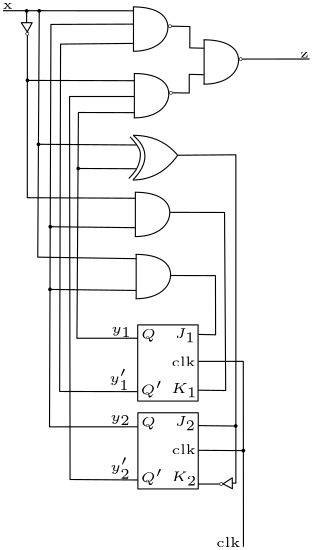 <?xml version="1.0"?>
<!DOCTYPE ipe SYSTEM "ipe.dtd">
<ipe version="70218" creator="Ipe 7.2.28">
<info created="D:20241115194341" modified="D:20241115201315"/>
<ipestyle name="basic">
<symbol name="arrow/arc(spx)">
<path stroke="sym-stroke" fill="sym-stroke" pen="sym-pen">
0 0 m
-1 0.333 l
-1 -0.333 l
h
</path>
</symbol>
<symbol name="arrow/farc(spx)">
<path stroke="sym-stroke" fill="white" pen="sym-pen">
0 0 m
-1 0.333 l
-1 -0.333 l
h
</path>
</symbol>
<symbol name="arrow/ptarc(spx)">
<path stroke="sym-stroke" fill="sym-stroke" pen="sym-pen">
0 0 m
-1 0.333 l
-0.8 0 l
-1 -0.333 l
h
</path>
</symbol>
<symbol name="arrow/fptarc(spx)">
<path stroke="sym-stroke" fill="white" pen="sym-pen">
0 0 m
-1 0.333 l
-0.8 0 l
-1 -0.333 l
h
</path>
</symbol>
<symbol name="mark/circle(sx)" transformations="translations">
<path fill="sym-stroke">
0.6 0 0 0.6 0 0 e
0.4 0 0 0.4 0 0 e
</path>
</symbol>
<symbol name="mark/disk(sx)" transformations="translations">
<path fill="sym-stroke">
0.6 0 0 0.6 0 0 e
</path>
</symbol>
<symbol name="mark/fdisk(sfx)" transformations="translations">
<group>
<path fill="sym-fill">
0.5 0 0 0.5 0 0 e
</path>
<path fill="sym-stroke" fillrule="eofill">
0.6 0 0 0.6 0 0 e
0.4 0 0 0.4 0 0 e
</path>
</group>
</symbol>
<symbol name="mark/box(sx)" transformations="translations">
<path fill="sym-stroke" fillrule="eofill">
-0.6 -0.6 m
0.6 -0.6 l
0.6 0.6 l
-0.6 0.6 l
h
-0.4 -0.4 m
0.4 -0.4 l
0.4 0.4 l
-0.4 0.4 l
h
</path>
</symbol>
<symbol name="mark/square(sx)" transformations="translations">
<path fill="sym-stroke">
-0.6 -0.6 m
0.6 -0.6 l
0.6 0.6 l
-0.6 0.6 l
h
</path>
</symbol>
<symbol name="mark/fsquare(sfx)" transformations="translations">
<group>
<path fill="sym-fill">
-0.5 -0.5 m
0.5 -0.5 l
0.5 0.5 l
-0.5 0.5 l
h
</path>
<path fill="sym-stroke" fillrule="eofill">
-0.6 -0.6 m
0.6 -0.6 l
0.6 0.6 l
-0.6 0.6 l
h
-0.4 -0.4 m
0.4 -0.4 l
0.4 0.4 l
-0.4 0.4 l
h
</path>
</group>
</symbol>
<symbol name="mark/cross(sx)" transformations="translations">
<group>
<path fill="sym-stroke">
-0.43 -0.57 m
0.57 0.43 l
0.43 0.57 l
-0.57 -0.43 l
h
</path>
<path fill="sym-stroke">
-0.43 0.57 m
0.57 -0.43 l
0.43 -0.57 l
-0.57 0.43 l
h
</path>
</group>
</symbol>
<symbol name="arrow/fnormal(spx)">
<path stroke="sym-stroke" fill="white" pen="sym-pen">
0 0 m
-1 0.333 l
-1 -0.333 l
h
</path>
</symbol>
<symbol name="arrow/pointed(spx)">
<path stroke="sym-stroke" fill="sym-stroke" pen="sym-pen">
0 0 m
-1 0.333 l
-0.8 0 l
-1 -0.333 l
h
</path>
</symbol>
<symbol name="arrow/fpointed(spx)">
<path stroke="sym-stroke" fill="white" pen="sym-pen">
0 0 m
-1 0.333 l
-0.8 0 l
-1 -0.333 l
h
</path>
</symbol>
<symbol name="arrow/linear(spx)">
<path stroke="sym-stroke" pen="sym-pen">
-1 0.333 m
0 0 l
-1 -0.333 l
</path>
</symbol>
<symbol name="arrow/fdouble(spx)">
<path stroke="sym-stroke" fill="white" pen="sym-pen">
0 0 m
-1 0.333 l
-1 -0.333 l
h
-1 0 m
-2 0.333 l
-2 -0.333 l
h
</path>
</symbol>
<symbol name="arrow/double(spx)">
<path stroke="sym-stroke" fill="sym-stroke" pen="sym-pen">
0 0 m
-1 0.333 l
-1 -0.333 l
h
-1 0 m
-2 0.333 l
-2 -0.333 l
h
</path>
</symbol>
<symbol name="arrow/mid-normal(spx)">
<path stroke="sym-stroke" fill="sym-stroke" pen="sym-pen">
0.5 0 m
-0.5 0.333 l
-0.5 -0.333 l
h
</path>
</symbol>
<symbol name="arrow/mid-fnormal(spx)">
<path stroke="sym-stroke" fill="white" pen="sym-pen">
0.5 0 m
-0.5 0.333 l
-0.5 -0.333 l
h
</path>
</symbol>
<symbol name="arrow/mid-pointed(spx)">
<path stroke="sym-stroke" fill="sym-stroke" pen="sym-pen">
0.5 0 m
-0.5 0.333 l
-0.3 0 l
-0.5 -0.333 l
h
</path>
</symbol>
<symbol name="arrow/mid-fpointed(spx)">
<path stroke="sym-stroke" fill="white" pen="sym-pen">
0.5 0 m
-0.5 0.333 l
-0.3 0 l
-0.5 -0.333 l
h
</path>
</symbol>
<symbol name="arrow/mid-double(spx)">
<path stroke="sym-stroke" fill="sym-stroke" pen="sym-pen">
1 0 m
0 0.333 l
0 -0.333 l
h
0 0 m
-1 0.333 l
-1 -0.333 l
h
</path>
</symbol>
<symbol name="arrow/mid-fdouble(spx)">
<path stroke="sym-stroke" fill="white" pen="sym-pen">
1 0 m
0 0.333 l
0 -0.333 l
h
0 0 m
-1 0.333 l
-1 -0.333 l
h
</path>
</symbol>
<anglesize name="22.5 deg" value="22.5"/>
<anglesize name="30 deg" value="30"/>
<anglesize name="45 deg" value="45"/>
<anglesize name="60 deg" value="60"/>
<anglesize name="90 deg" value="90"/>
<arrowsize name="large" value="10"/>
<arrowsize name="small" value="5"/>
<arrowsize name="tiny" value="3"/>
<color name="blue" value="0 0 1"/>
<color name="brown" value="0.647 0.165 0.165"/>
<color name="darkblue" value="0 0 0.545"/>
<color name="darkcyan" value="0 0.545 0.545"/>
<color name="darkgray" value="0.663"/>
<color name="darkgreen" value="0 0.392 0"/>
<color name="darkmagenta" value="0.545 0 0.545"/>
<color name="darkorange" value="1 0.549 0"/>
<color name="darkred" value="0.545 0 0"/>
<color name="gold" value="1 0.843 0"/>
<color name="gray" value="0.745"/>
<color name="green" value="0 1 0"/>
<color name="lightblue" value="0.678 0.847 0.902"/>
<color name="lightcyan" value="0.878 1 1"/>
<color name="lightgray" value="0.827"/>
<color name="lightgreen" value="0.565 0.933 0.565"/>
<color name="lightyellow" value="1 1 0.878"/>
<color name="navy" value="0 0 0.502"/>
<color name="orange" value="1 0.647 0"/>
<color name="pink" value="1 0.753 0.796"/>
<color name="purple" value="0.627 0.125 0.941"/>
<color name="red" value="1 0 0"/>
<color name="seagreen" value="0.18 0.545 0.341"/>
<color name="turquoise" value="0.251 0.878 0.816"/>
<color name="violet" value="0.933 0.51 0.933"/>
<color name="yellow" value="1 1 0"/>
<dashstyle name="dash dot dotted" value="[4 2 1 2 1 2] 0"/>
<dashstyle name="dash dotted" value="[4 2 1 2] 0"/>
<dashstyle name="dashed" value="[4] 0"/>
<dashstyle name="dotted" value="[1 3] 0"/>
<gridsize name="10 pts (~3.5 mm)" value="10"/>
<gridsize name="14 pts (~5 mm)" value="14"/>
<gridsize name="16 pts (~6 mm)" value="16"/>
<gridsize name="20 pts (~7 mm)" value="20"/>
<gridsize name="28 pts (~10 mm)" value="28"/>
<gridsize name="32 pts (~12 mm)" value="32"/>
<gridsize name="4 pts" value="4"/>
<gridsize name="56 pts (~20 mm)" value="56"/>
<gridsize name="8 pts (~3 mm)" value="8"/>
<opacity name="10%" value="0.1"/>
<opacity name="30%" value="0.3"/>
<opacity name="50%" value="0.5"/>
<opacity name="75%" value="0.75"/>
<pen name="fat" value="1.2"/>
<pen name="heavier" value="0.8"/>
<pen name="ultrafat" value="2"/>
<symbolsize name="large" value="5"/>
<symbolsize name="small" value="2"/>
<symbolsize name="tiny" value="1.1"/>
<textsize name="Huge" value="\Huge"/>
<textsize name="LARGE" value="\LARGE"/>
<textsize name="Large" value="\Large"/>
<textsize name="footnote" value="\footnotesize"/>
<textsize name="huge" value="\huge"/>
<textsize name="large" value="\large"/>
<textsize name="script" value="\scriptsize"/>
<textsize name="small" value="\small"/>
<textsize name="tiny" value="\tiny"/>
<textstyle name="center" begin="\begin{center}" end="\end{center}"/>
<textstyle name="item" begin="\begin{itemize}\item{}" end="\end{itemize}"/>
<textstyle name="itemize" begin="\begin{itemize}" end="\end{itemize}"/>
<tiling name="falling" angle="-60" step="4" width="1"/>
<tiling name="rising" angle="30" step="4" width="1"/>
</ipestyle>
<page>
<layer name="alpha"/>
<view layers="alpha" active="alpha"/>
<path layer="alpha" matrix="1 0 0 1 -30.0534 -57.236" stroke="black">
272 704 m
272 688 l
</path>
<path matrix="1 0 0 1 -30.0534 -57.236" stroke="black">
271.797 703.967 m
281.235 703.966
287.986 696.551
280.312 687.984
271.782 687.984 c
</path>
<use matrix="1 0 0 1 -0.899009 -0.239736" name="mark/circle(sx)" pos="256 640" size="tiny" stroke="black"/>
<path matrix="1 0 0 1 -55.4837 -45.3853" stroke="black">
272 704 m
272 688 l
</path>
<path matrix="1 0 0 1 -55.4837 -45.3853" stroke="black">
271.797 703.967 m
281.235 703.966
287.986 696.551
280.312 687.984
271.782 687.984 c
</path>
<use matrix="1 0 0 1 -26.3293 11.611" name="mark/circle(sx)" pos="256 640" size="tiny" stroke="black"/>
<path matrix="1 0 0 1 -55.1655 -69.367" stroke="black">
272 704 m
272 688 l
</path>
<path matrix="1 0 0 1 -55.1655 -69.367" stroke="black">
271.797 703.967 m
281.235 703.966
287.986 696.551
280.312 687.984
271.782 687.984 c
</path>
<use matrix="1 0 0 1 -26.0111 -12.3707" name="mark/circle(sx)" pos="256 640" size="tiny" stroke="black"/>
<path stroke="black">
230.275 651.627 m
236.824 651.503 l
236.793 643.816 l
241.972 643.694 l
</path>
<path stroke="black">
230.602 627.651 m
236.59 627.569 l
236.59 634.295 l
241.848 634.159 l
</path>
<path matrix="1 0 0 1 -55.5507 -59.7139" stroke="black">
272.03 671.988 m
280.395 664.921
271.934 656.075 c
</path>
<path matrix="1 0 0 1 -55.5507 -59.7139" stroke="black">
271.903 672.05 m
281.97 672.06
287.965 664.881 c
</path>
<path matrix="1 0 0 1 -55.5507 -59.7139" stroke="black">
271.798 655.957 m
281.706 656.025
288.039 664.946 c
</path>
<path stroke="black">
215.315 611.798 m
218.653 608.118
219.257 605.621
218.574 601.889
217.181 599.129
214.815 596.79 c
</path>
<path matrix="1 0 0 1 -54.8024 -112.109" stroke="black">
272 704 m
272 688 l
</path>
<path matrix="1 0 0 1 -54.8024 -112.109" stroke="black">
271.797 703.967 m
281.235 703.966
287.986 696.551
280.312 687.984
271.782 687.984 c
</path>
<path matrix="1 0 0 1 -54.5106 -134.48" stroke="black">
272 704 m
272 688 l
</path>
<path matrix="1 0 0 1 -54.5106 -134.48" stroke="black">
271.797 703.967 m
281.235 703.966
287.986 696.551
280.312 687.984
271.782 687.984 c
</path>
<path stroke="black">
218.039 544.087 m
218.039 516.667 l
239.773 516.667 l
239.773 544.087 l
h
</path>
<text matrix="1 0 0 1 -4.5413 -0.409741" transformations="translations" pos="235.85 539.72" stroke="black" type="label" width="7.738" height="3.408" depth="1.49" valign="baseline" size="tiny">$J_1$</text>
<text matrix="1 0 0 1 -4.06268 -2.48559" transformations="translations" pos="234.209 522.02" stroke="black" type="label" width="9.561" height="3.408" depth="1.49" valign="baseline" size="tiny">$K_1$</text>
<text matrix="1 0 0 1 -3.75596 -1.57068" transformations="translations" pos="233.987 530.715" stroke="black" type="label" width="8.614" height="3.459" depth="0" valign="baseline" size="tiny">clk</text>
<text matrix="1 0 0 1 -0.409741 -0.204871" transformations="translations" pos="219.615 539.32" stroke="black" type="label" width="5.391" height="3.412" depth="0.96" valign="baseline" size="tiny">$Q$</text>
<text matrix="1 0 0 1 -1.39995 -3.10721" transformations="translations" pos="220.458 522.153" stroke="black" type="label" width="8.086" height="4.786" depth="0.96" valign="baseline" size="tiny">$Q&apos;$</text>
<path matrix="1 0 0 1 0.0631648 -31.628" stroke="black">
218.039 544.087 m
218.039 516.667 l
239.773 516.667 l
239.773 544.087 l
h
</path>
<text matrix="1 0 0 1 -4.47814 -32.0377" transformations="translations" pos="235.85 539.72" stroke="black" type="label" width="7.738" height="3.408" depth="1.49" valign="baseline" size="tiny" style="math">J_2</text>
<text matrix="1 0 0 1 -4.22132 -34.291" transformations="translations" pos="234.209 522.02" stroke="black" type="label" width="9.561" height="3.408" depth="1.49" valign="baseline" size="tiny" style="math">K_2</text>
<text matrix="1 0 0 1 -3.6928 -33.1987" transformations="translations" pos="233.987 530.715" stroke="black" type="label" width="8.614" height="3.459" depth="0" valign="baseline" size="tiny">clk</text>
<text matrix="1 0 0 1 -0.346576 -31.8329" transformations="translations" pos="219.615 539.32" stroke="black" type="label" width="5.391" height="3.412" depth="0.96" valign="baseline" size="tiny" style="math">Q</text>
<text matrix="1 0 0 1 -1.33679 -34.7352" transformations="translations" pos="220.458 522.153" stroke="black" type="label" width="8.086" height="4.786" depth="0.96" valign="baseline" size="tiny" style="math">Q&apos;</text>
<path stroke="black">
255.678 639.786 m
279.93 639.806 l
</path>
<text matrix="1 0 0 1 -1.08245 -0.883055" transformations="translations" pos="277.651 641.23" stroke="black" type="label" width="3.044" height="2.145" depth="0" valign="baseline" size="tiny">z</text>
<path stroke="black">
216.5 657.171 m
169.539 657.208 l
</path>
<text matrix="1 0 0 1 0.925172 -1.18422" transformations="translations" pos="168.539 659.095" stroke="black" type="label" width="3.563" height="2.145" depth="0" valign="baseline" size="tiny">x</text>
<path matrix="1 0 0 1 32.0999 -6.56561" stroke="black">
144.009 659.455 m
147.934 659.455 l
146.18 656.122 l
h
</path>
<use matrix="1 0 0 1 32.1299 -6.56561" name="mark/circle(sx)" pos="146.163 655.465" size="tiny" stroke="black"/>
<path stroke="black">
178.056 657.151 m
178.046 652.901 l
</path>
<use name="mark/disk(sx)" pos="178.056 657.151" size="tiny" stroke="black"/>
<path stroke="black">
178.319 648.341 m
178.293 589.882 l
217.184 589.686 l
</path>
<path stroke="black">
182.594 657.135 m
182.057 568.487 l
217.534 567.924 l
</path>
<use name="mark/disk(sx)" pos="182.572 657.153" size="tiny" stroke="black"/>
<path stroke="black">
216.554 652.375 m
186.801 652.264 l
186.289 507.387 l
218.076 507.406 l
</path>
<path stroke="black">
216.54 645.433 m
190.266 645.183 l
189.941 520.127 l
218.022 520.064 l
</path>
<path stroke="black">
216.872 632.004 m
178.312 632.11 l
</path>
<use name="mark/disk(sx)" pos="178.338 632.123" size="tiny" stroke="black"/>
<path stroke="black">
216.829 626.318 m
193.511 626.318 l
193.689 488.431 l
218.14 488.258 l
</path>
<path stroke="black">
216.883 620.507 m
196.691 620.555 l
196.161 539.289 l
218.072 539.291 l
</path>
<path stroke="black">
217.667 608.856 m
182.284 609.114 l
</path>
<use name="mark/disk(sx)" pos="182.312 609.101" size="tiny" stroke="black"/>
<path stroke="black">
217.659 600.308 m
196.553 600.404 l
</path>
<use name="mark/disk(sx)" pos="196.615 600.404" size="tiny" stroke="black"/>
<path stroke="black">
217.221 579.093 m
186.548 579.43 l
</path>
<use name="mark/disk(sx)" pos="186.555 579.432" size="tiny" stroke="black"/>
<path stroke="black">
217.489 556.491 m
186.447 556.865 l
</path>
<use name="mark/disk(sx)" pos="186.454 556.882" size="tiny" stroke="black"/>
<text matrix="1 0 0 1 -4.46287 0" transformations="translations" pos="212.979 541.254" stroke="black" type="label" width="7.527" height="2.149" depth="1.49" valign="baseline" size="tiny">$y_1$</text>
<text matrix="1 0 0 1 -4.86811 -31.727" transformations="translations" pos="212.979 541.254" stroke="black" type="label" width="7.527" height="2.149" depth="1.49" valign="baseline" size="tiny" style="math">y_2</text>
<text matrix="1 0 0 1 -2.84001 1.54172" transformations="translations" pos="210.626 521.861" stroke="black" type="label" width="7.527" height="4.782" depth="2.79" valign="baseline" size="tiny">$y_1&apos;$</text>
<text matrix="1 0 0 1 -2.51582 -30.3473" transformations="translations" pos="210.626 521.861" stroke="black" type="label" width="7.527" height="4.782" depth="2.79" valign="baseline" size="tiny" style="math">y_2&apos;</text>
<path stroke="black">
239.928 530.966 m
256.042 530.966 l
256.104 464.198 l
</path>
<text matrix="1 0 0 1 -2.56082 -1.49902" transformations="translations" pos="248.859 465.634" stroke="black" type="label" width="8.614" height="3.459" depth="0" valign="baseline" size="tiny">clk</text>
<path stroke="black">
239.832 498.942 m
256.115 498.831 l
</path>
<use name="mark/disk(sx)" pos="256.095 498.826" size="tiny" stroke="black"/>
<path stroke="black">
229.922 561.874 m
246.028 561.826 l
246.076 540.527 l
239.826 540.672 l
</path>
<path stroke="black">
229.634 584.614 m
249.297 584.566 l
249.715 520.466 l
239.781 520.591 l
</path>
<path stroke="black">
232.305 605.169 m
253.377 605.331 l
253.378 487.136 l
252.079 487.136 l
</path>
<path matrix="0.0090796 -0.999959 0.999959 0.0090796 -408.657 627.063" stroke="black">
144.009 659.455 m
147.934 659.455 l
146.18 656.122 l
h
</path>
<use matrix="0.0090796 -0.999959 0.999959 0.0090796 -408.657 627.033" name="mark/circle(sx)" pos="146.163 655.465" size="tiny" stroke="black"/>
<path stroke="black">
247.53 486.811 m
239.8 486.798 l
</path>
<path stroke="black">
239.87 507.831 m
253.331 507.686 l
</path>
<use name="mark/disk(sx)" pos="253.321 507.709" size="tiny" stroke="black"/>
</page>
</ipe>
